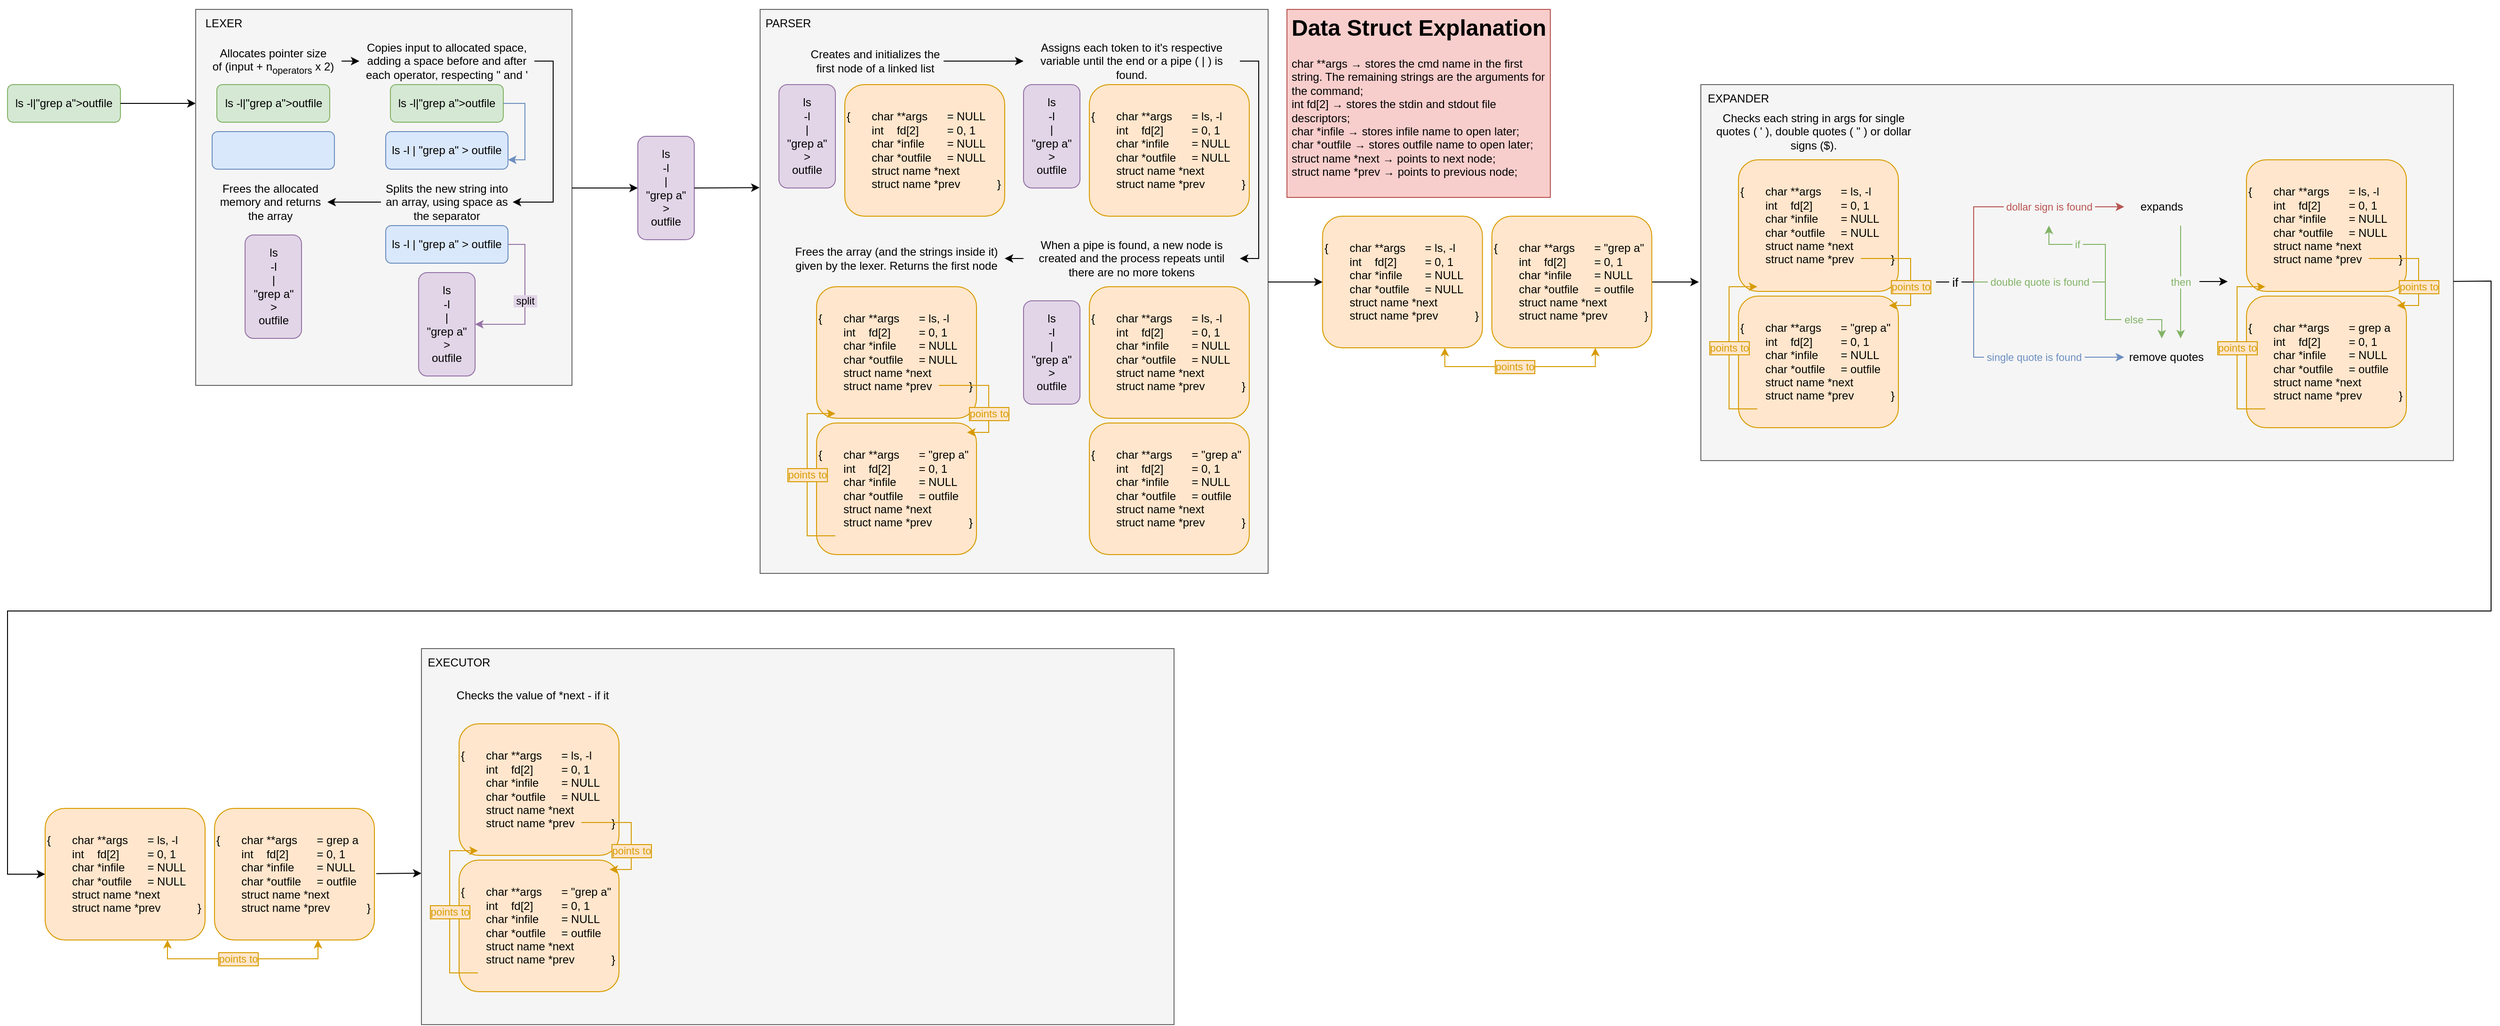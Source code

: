 <mxfile version="23.1.4" type="device">
  <diagram name="Page-1" id="MSwrph2fDFesN9oIkVDd">
    <mxGraphModel dx="2206" dy="1148" grid="1" gridSize="10" guides="1" tooltips="1" connect="1" arrows="1" fold="1" page="1" pageScale="1" pageWidth="1169" pageHeight="827" math="0" shadow="0">
      <root>
        <mxCell id="0" />
        <mxCell id="1" parent="0" />
        <mxCell id="PnxerrXb5VSLIQRsMcsY-1" value="ls -l|&quot;grep a&quot;&amp;gt;outfile" style="rounded=1;whiteSpace=wrap;html=1;fillColor=#d5e8d4;strokeColor=#82b366;" parent="1" vertex="1">
          <mxGeometry x="40" y="120" width="120" height="40" as="geometry" />
        </mxCell>
        <mxCell id="PnxerrXb5VSLIQRsMcsY-3" value="" style="endArrow=classic;html=1;rounded=0;exitX=1;exitY=0.5;exitDx=0;exitDy=0;entryX=0;entryY=0.25;entryDx=0;entryDy=0;" parent="1" source="PnxerrXb5VSLIQRsMcsY-1" target="PnxerrXb5VSLIQRsMcsY-4" edge="1">
          <mxGeometry width="50" height="50" relative="1" as="geometry">
            <mxPoint x="390" y="170" as="sourcePoint" />
            <mxPoint x="240" y="100" as="targetPoint" />
          </mxGeometry>
        </mxCell>
        <mxCell id="PnxerrXb5VSLIQRsMcsY-4" value="" style="rounded=0;whiteSpace=wrap;html=1;fillColor=#f5f5f5;strokeColor=#666666;fontColor=#333333;" parent="1" vertex="1">
          <mxGeometry x="240" y="40" width="400" height="400" as="geometry" />
        </mxCell>
        <mxCell id="PnxerrXb5VSLIQRsMcsY-6" value="&lt;div&gt;&lt;span style=&quot;background-color: initial;&quot;&gt;Allocates pointer size of&amp;nbsp;&lt;/span&gt;&lt;span style=&quot;background-color: initial;&quot;&gt;(input + n&lt;sub&gt;operators&lt;/sub&gt;&amp;nbsp;x 2)&lt;/span&gt;&lt;/div&gt;" style="text;html=1;strokeColor=none;fillColor=none;align=center;verticalAlign=middle;whiteSpace=wrap;rounded=0;" parent="1" vertex="1">
          <mxGeometry x="250" y="80" width="145" height="30" as="geometry" />
        </mxCell>
        <mxCell id="PnxerrXb5VSLIQRsMcsY-7" value="LEXER" style="text;html=1;strokeColor=none;fillColor=none;align=center;verticalAlign=middle;whiteSpace=wrap;rounded=0;" parent="1" vertex="1">
          <mxGeometry x="240" y="40" width="60" height="30" as="geometry" />
        </mxCell>
        <mxCell id="PnxerrXb5VSLIQRsMcsY-8" value="ls -l|&quot;grep a&quot;&amp;gt;outfile" style="rounded=1;whiteSpace=wrap;html=1;fillColor=#d5e8d4;strokeColor=#82b366;" parent="1" vertex="1">
          <mxGeometry x="262.5" y="120" width="120" height="40" as="geometry" />
        </mxCell>
        <mxCell id="PnxerrXb5VSLIQRsMcsY-11" value="" style="rounded=1;whiteSpace=wrap;html=1;fillColor=#dae8fc;strokeColor=#6c8ebf;" parent="1" vertex="1">
          <mxGeometry x="257.5" y="170" width="130" height="40" as="geometry" />
        </mxCell>
        <mxCell id="PnxerrXb5VSLIQRsMcsY-12" value="ls -l | &quot;grep a&quot; &amp;gt; outfile" style="rounded=1;whiteSpace=wrap;html=1;fillColor=#dae8fc;strokeColor=#6c8ebf;" parent="1" vertex="1">
          <mxGeometry x="442" y="170" width="130" height="40" as="geometry" />
        </mxCell>
        <mxCell id="PnxerrXb5VSLIQRsMcsY-14" value="Copies input to allocated space, adding a space before and after each operator, respecting &quot; and &#39;" style="text;html=1;strokeColor=none;fillColor=none;align=center;verticalAlign=middle;whiteSpace=wrap;rounded=0;" parent="1" vertex="1">
          <mxGeometry x="414" y="65" width="186" height="60" as="geometry" />
        </mxCell>
        <mxCell id="PnxerrXb5VSLIQRsMcsY-16" value="ls -l|&quot;grep a&quot;&amp;gt;outfile" style="rounded=1;whiteSpace=wrap;html=1;fillColor=#d5e8d4;strokeColor=#82b366;" parent="1" vertex="1">
          <mxGeometry x="447" y="120" width="120" height="40" as="geometry" />
        </mxCell>
        <mxCell id="PnxerrXb5VSLIQRsMcsY-20" value="" style="endArrow=classic;html=1;rounded=0;exitX=1;exitY=0.5;exitDx=0;exitDy=0;entryX=0;entryY=0.5;entryDx=0;entryDy=0;" parent="1" source="PnxerrXb5VSLIQRsMcsY-6" target="PnxerrXb5VSLIQRsMcsY-14" edge="1">
          <mxGeometry width="50" height="50" relative="1" as="geometry">
            <mxPoint x="390" y="200" as="sourcePoint" />
            <mxPoint x="440" y="150" as="targetPoint" />
          </mxGeometry>
        </mxCell>
        <mxCell id="PnxerrXb5VSLIQRsMcsY-22" value="Splits the new string into an array, using space as the separator" style="text;html=1;strokeColor=none;fillColor=none;align=center;verticalAlign=middle;whiteSpace=wrap;rounded=0;" parent="1" vertex="1">
          <mxGeometry x="437" y="220" width="140" height="50" as="geometry" />
        </mxCell>
        <mxCell id="PnxerrXb5VSLIQRsMcsY-23" value="" style="endArrow=classic;html=1;rounded=0;exitX=1;exitY=0.5;exitDx=0;exitDy=0;entryX=1;entryY=0.5;entryDx=0;entryDy=0;" parent="1" source="PnxerrXb5VSLIQRsMcsY-14" target="PnxerrXb5VSLIQRsMcsY-22" edge="1">
          <mxGeometry width="50" height="50" relative="1" as="geometry">
            <mxPoint x="680" y="150" as="sourcePoint" />
            <mxPoint x="730" y="100" as="targetPoint" />
            <Array as="points">
              <mxPoint x="620" y="95" />
              <mxPoint x="620" y="245" />
            </Array>
          </mxGeometry>
        </mxCell>
        <mxCell id="PnxerrXb5VSLIQRsMcsY-25" value="ls -l | &quot;grep a&quot; &amp;gt; outfile" style="rounded=1;whiteSpace=wrap;html=1;fillColor=#dae8fc;strokeColor=#6c8ebf;" parent="1" vertex="1">
          <mxGeometry x="442" y="270" width="130" height="40" as="geometry" />
        </mxCell>
        <mxCell id="PnxerrXb5VSLIQRsMcsY-26" value="ls&lt;div&gt;-l&lt;/div&gt;&lt;div&gt;|&lt;/div&gt;&lt;div&gt;&quot;grep a&quot;&lt;/div&gt;&lt;div&gt;&amp;gt;&lt;/div&gt;&lt;div&gt;outfile&lt;/div&gt;" style="rounded=1;whiteSpace=wrap;html=1;fillColor=#e1d5e7;strokeColor=#9673a6;" parent="1" vertex="1">
          <mxGeometry x="477" y="320" width="60" height="110" as="geometry" />
        </mxCell>
        <mxCell id="PnxerrXb5VSLIQRsMcsY-27" value="" style="endArrow=classic;html=1;rounded=0;exitX=1;exitY=0.5;exitDx=0;exitDy=0;entryX=1;entryY=0.5;entryDx=0;entryDy=0;fillColor=#e1d5e7;strokeColor=#9673a6;" parent="1" source="PnxerrXb5VSLIQRsMcsY-25" target="PnxerrXb5VSLIQRsMcsY-26" edge="1">
          <mxGeometry relative="1" as="geometry">
            <mxPoint x="360" y="280" as="sourcePoint" />
            <mxPoint x="460" y="280" as="targetPoint" />
            <Array as="points">
              <mxPoint x="590" y="290" />
              <mxPoint x="590" y="375" />
            </Array>
          </mxGeometry>
        </mxCell>
        <mxCell id="PnxerrXb5VSLIQRsMcsY-28" value="&amp;nbsp;split&amp;nbsp;" style="edgeLabel;resizable=0;html=1;align=center;verticalAlign=middle;labelBackgroundColor=#e1d5e7;" parent="PnxerrXb5VSLIQRsMcsY-27" connectable="0" vertex="1">
          <mxGeometry relative="1" as="geometry" />
        </mxCell>
        <mxCell id="PnxerrXb5VSLIQRsMcsY-29" value="Frees the allocated memory and returns the array" style="text;html=1;strokeColor=none;fillColor=none;align=center;verticalAlign=middle;whiteSpace=wrap;rounded=0;" parent="1" vertex="1">
          <mxGeometry x="257.5" y="220" width="122.5" height="50" as="geometry" />
        </mxCell>
        <mxCell id="PnxerrXb5VSLIQRsMcsY-30" value="" style="endArrow=classic;html=1;rounded=0;entryX=1;entryY=0.5;entryDx=0;entryDy=0;exitX=0;exitY=0.5;exitDx=0;exitDy=0;" parent="1" source="PnxerrXb5VSLIQRsMcsY-22" target="PnxerrXb5VSLIQRsMcsY-29" edge="1">
          <mxGeometry width="50" height="50" relative="1" as="geometry">
            <mxPoint x="390" y="300" as="sourcePoint" />
            <mxPoint x="440" y="250" as="targetPoint" />
          </mxGeometry>
        </mxCell>
        <mxCell id="PnxerrXb5VSLIQRsMcsY-31" value="ls&lt;div&gt;-l&lt;/div&gt;&lt;div&gt;|&lt;/div&gt;&lt;div&gt;&quot;grep a&quot;&lt;/div&gt;&lt;div&gt;&amp;gt;&lt;/div&gt;&lt;div&gt;outfile&lt;/div&gt;" style="rounded=1;whiteSpace=wrap;html=1;fillColor=#e1d5e7;strokeColor=#9673a6;" parent="1" vertex="1">
          <mxGeometry x="292.5" y="280" width="60" height="110" as="geometry" />
        </mxCell>
        <mxCell id="PnxerrXb5VSLIQRsMcsY-32" value="" style="endArrow=classic;html=1;rounded=0;exitX=1;exitY=0.25;exitDx=0;exitDy=0;entryX=0;entryY=0.5;entryDx=0;entryDy=0;" parent="1" target="PnxerrXb5VSLIQRsMcsY-33" edge="1">
          <mxGeometry width="50" height="50" relative="1" as="geometry">
            <mxPoint x="640" y="230" as="sourcePoint" />
            <mxPoint x="160" y="450" as="targetPoint" />
          </mxGeometry>
        </mxCell>
        <mxCell id="PnxerrXb5VSLIQRsMcsY-33" value="ls&lt;div&gt;-l&lt;/div&gt;&lt;div&gt;|&lt;/div&gt;&lt;div&gt;&quot;grep a&quot;&lt;/div&gt;&lt;div&gt;&amp;gt;&lt;/div&gt;&lt;div&gt;outfile&lt;/div&gt;" style="rounded=1;whiteSpace=wrap;html=1;fillColor=#e1d5e7;strokeColor=#9673a6;" parent="1" vertex="1">
          <mxGeometry x="710" y="175" width="60" height="110" as="geometry" />
        </mxCell>
        <mxCell id="PnxerrXb5VSLIQRsMcsY-34" value="" style="endArrow=classic;html=1;rounded=0;exitX=1;exitY=0.5;exitDx=0;exitDy=0;entryX=-0.001;entryY=0.166;entryDx=0;entryDy=0;entryPerimeter=0;" parent="1" source="PnxerrXb5VSLIQRsMcsY-33" edge="1">
          <mxGeometry width="50" height="50" relative="1" as="geometry">
            <mxPoint x="860" y="240" as="sourcePoint" />
            <mxPoint x="839.46" y="229.6" as="targetPoint" />
          </mxGeometry>
        </mxCell>
        <mxCell id="PnxerrXb5VSLIQRsMcsY-35" value="" style="rounded=0;whiteSpace=wrap;html=1;fillColor=#f5f5f5;strokeColor=#666666;fontColor=#333333;" parent="1" vertex="1">
          <mxGeometry x="840" y="40" width="540" height="600" as="geometry" />
        </mxCell>
        <mxCell id="PnxerrXb5VSLIQRsMcsY-36" value="PARSER" style="text;html=1;strokeColor=none;fillColor=none;align=center;verticalAlign=middle;whiteSpace=wrap;rounded=0;" parent="1" vertex="1">
          <mxGeometry x="840" y="40" width="60" height="30" as="geometry" />
        </mxCell>
        <mxCell id="PnxerrXb5VSLIQRsMcsY-37" value="&lt;div&gt;Creates and initializes the first node of a linked list&lt;/div&gt;" style="text;html=1;strokeColor=none;fillColor=none;align=center;verticalAlign=middle;whiteSpace=wrap;rounded=0;" parent="1" vertex="1">
          <mxGeometry x="890" y="80" width="145" height="30" as="geometry" />
        </mxCell>
        <mxCell id="PnxerrXb5VSLIQRsMcsY-38" value="{&lt;span style=&quot;background-color: initial; white-space: pre;&quot;&gt;&#x9;&lt;/span&gt;&lt;span style=&quot;background-color: initial;&quot;&gt;char&lt;/span&gt;&lt;span style=&quot;background-color: initial; white-space: pre;&quot;&gt;&#x9;&lt;/span&gt;&lt;span style=&quot;background-color: initial;&quot;&gt;**args &lt;/span&gt;&lt;span style=&quot;background-color: initial; white-space: pre;&quot;&gt;&#x9;&lt;/span&gt;&lt;span style=&quot;background-color: initial;&quot;&gt;= NULL&lt;/span&gt;&lt;br&gt;&lt;div style=&quot;&quot;&gt;&lt;span style=&quot;white-space: pre;&quot;&gt;&#x9;&lt;/span&gt;int&lt;span style=&quot;white-space: pre;&quot;&gt;&#x9;&lt;/span&gt;fd[2] &lt;span style=&quot;white-space: pre;&quot;&gt;&#x9;&lt;/span&gt;= 0, 1&lt;/div&gt;&lt;div style=&quot;&quot;&gt;&lt;span style=&quot;white-space: pre;&quot;&gt;&#x9;&lt;/span&gt;char&lt;span style=&quot;white-space: pre;&quot;&gt;&#x9;&lt;/span&gt;*infile &lt;span style=&quot;white-space: pre;&quot;&gt;&#x9;&lt;/span&gt;= NULL&lt;/div&gt;&lt;div style=&quot;&quot;&gt;&lt;span style=&quot;white-space: pre;&quot;&gt;&#x9;&lt;/span&gt;char&lt;span style=&quot;white-space: pre;&quot;&gt;&#x9;&lt;/span&gt;*outfile &lt;span style=&quot;white-space: pre;&quot;&gt;&#x9;&lt;/span&gt;= NULL&amp;nbsp;&lt;/div&gt;&lt;div style=&quot;&quot;&gt;&lt;span style=&quot;background-color: initial;&quot;&gt;&lt;span style=&quot;white-space: pre;&quot;&gt;&#x9;&lt;/span&gt;struct name *next&lt;/span&gt;&lt;/div&gt;&lt;div style=&quot;&quot;&gt;&lt;span style=&quot;background-color: initial;&quot;&gt;&lt;span style=&quot;white-space: pre;&quot;&gt;&#x9;&lt;/span&gt;struct name *prev&lt;span style=&quot;white-space: pre;&quot;&gt;&#x9;&lt;span style=&quot;white-space: pre;&quot;&gt;&#x9;&lt;/span&gt;&lt;/span&gt;}&lt;/span&gt;&lt;/div&gt;" style="rounded=1;whiteSpace=wrap;html=1;align=left;fillColor=#ffe6cc;strokeColor=#d79b00;" parent="1" vertex="1">
          <mxGeometry x="930" y="120" width="170" height="140" as="geometry" />
        </mxCell>
        <mxCell id="PnxerrXb5VSLIQRsMcsY-39" value="ls&lt;div&gt;-l&lt;/div&gt;&lt;div&gt;|&lt;/div&gt;&lt;div&gt;&quot;grep a&quot;&lt;/div&gt;&lt;div&gt;&amp;gt;&lt;/div&gt;&lt;div&gt;outfile&lt;/div&gt;" style="rounded=1;whiteSpace=wrap;html=1;fillColor=#e1d5e7;strokeColor=#9673a6;" parent="1" vertex="1">
          <mxGeometry x="1120" y="120" width="60" height="110" as="geometry" />
        </mxCell>
        <mxCell id="PnxerrXb5VSLIQRsMcsY-40" value="Assigns each token to it&#39;s respective variable until the end or a pipe ( | ) is found." style="text;html=1;strokeColor=none;fillColor=none;align=center;verticalAlign=middle;whiteSpace=wrap;rounded=0;" parent="1" vertex="1">
          <mxGeometry x="1120" y="80" width="230" height="30" as="geometry" />
        </mxCell>
        <mxCell id="PnxerrXb5VSLIQRsMcsY-42" value="ls&lt;div&gt;-l&lt;/div&gt;&lt;div&gt;|&lt;/div&gt;&lt;div&gt;&quot;grep a&quot;&lt;/div&gt;&lt;div&gt;&amp;gt;&lt;/div&gt;&lt;div&gt;outfile&lt;/div&gt;" style="rounded=1;whiteSpace=wrap;html=1;fillColor=#e1d5e7;strokeColor=#9673a6;" parent="1" vertex="1">
          <mxGeometry x="860" y="120" width="60" height="110" as="geometry" />
        </mxCell>
        <mxCell id="PnxerrXb5VSLIQRsMcsY-43" value="" style="endArrow=classic;html=1;rounded=0;exitX=1;exitY=0.5;exitDx=0;exitDy=0;entryX=0;entryY=0.5;entryDx=0;entryDy=0;" parent="1" source="PnxerrXb5VSLIQRsMcsY-37" target="PnxerrXb5VSLIQRsMcsY-40" edge="1">
          <mxGeometry width="50" height="50" relative="1" as="geometry">
            <mxPoint x="930" y="250" as="sourcePoint" />
            <mxPoint x="980" y="200" as="targetPoint" />
          </mxGeometry>
        </mxCell>
        <mxCell id="PnxerrXb5VSLIQRsMcsY-47" value="&lt;span style=&quot;background-color: initial;&quot;&gt;{&lt;/span&gt;&lt;span style=&quot;background-color: initial; white-space: pre;&quot;&gt;&#x9;&lt;/span&gt;&lt;span style=&quot;background-color: initial;&quot;&gt;char&lt;/span&gt;&lt;span style=&quot;background-color: initial; white-space: pre;&quot;&gt;&#x9;&lt;/span&gt;&lt;span style=&quot;background-color: initial;&quot;&gt;**args &lt;/span&gt;&lt;span style=&quot;background-color: initial; white-space: pre;&quot;&gt;&#x9;&lt;/span&gt;&lt;span style=&quot;background-color: initial;&quot;&gt;= ls, -l&lt;/span&gt;&lt;span style=&quot;background-color: initial; white-space: pre;&quot;&gt;&lt;br&gt;&lt;/span&gt;&lt;div style=&quot;&quot;&gt;&lt;span style=&quot;white-space: pre;&quot;&gt;&#x9;&lt;/span&gt;int&lt;span style=&quot;white-space: pre;&quot;&gt;&#x9;&lt;/span&gt;fd[2] &lt;span style=&quot;white-space: pre;&quot;&gt;&#x9;&lt;/span&gt;= 0, 1&lt;/div&gt;&lt;div style=&quot;&quot;&gt;&lt;span style=&quot;white-space: pre;&quot;&gt;&#x9;&lt;/span&gt;char&lt;span style=&quot;white-space: pre;&quot;&gt;&#x9;&lt;/span&gt;*infile &lt;span style=&quot;white-space: pre;&quot;&gt;&#x9;&lt;/span&gt;= NULL&lt;/div&gt;&lt;div style=&quot;&quot;&gt;&lt;span style=&quot;white-space: pre;&quot;&gt;&#x9;&lt;/span&gt;char&lt;span style=&quot;white-space: pre;&quot;&gt;&#x9;&lt;/span&gt;*outfile &lt;span style=&quot;white-space: pre;&quot;&gt;&#x9;&lt;/span&gt;= NULL&amp;nbsp;&lt;/div&gt;&lt;div style=&quot;&quot;&gt;&lt;span style=&quot;background-color: initial;&quot;&gt;&lt;span style=&quot;white-space: pre;&quot;&gt;&#x9;&lt;/span&gt;struct name *next&lt;/span&gt;&lt;/div&gt;&lt;div style=&quot;&quot;&gt;&lt;span style=&quot;background-color: initial;&quot;&gt;&lt;span style=&quot;white-space: pre;&quot;&gt;&#x9;&lt;/span&gt;struct name *prev&lt;span style=&quot;white-space: pre;&quot;&gt;&#x9;&lt;span style=&quot;white-space: pre;&quot;&gt;&#x9;&lt;/span&gt;&lt;/span&gt;}&lt;/span&gt;&lt;/div&gt;" style="rounded=1;whiteSpace=wrap;html=1;align=left;fillColor=#ffe6cc;strokeColor=#d79b00;" parent="1" vertex="1">
          <mxGeometry x="1190" y="120" width="170" height="140" as="geometry" />
        </mxCell>
        <mxCell id="PnxerrXb5VSLIQRsMcsY-48" value="" style="endArrow=classic;html=1;rounded=0;exitX=1;exitY=0.5;exitDx=0;exitDy=0;entryX=1;entryY=0.5;entryDx=0;entryDy=0;" parent="1" source="PnxerrXb5VSLIQRsMcsY-40" target="PnxerrXb5VSLIQRsMcsY-49" edge="1">
          <mxGeometry width="50" height="50" relative="1" as="geometry">
            <mxPoint x="930" y="230" as="sourcePoint" />
            <mxPoint x="1400" y="290" as="targetPoint" />
            <Array as="points">
              <mxPoint x="1370" y="95" />
              <mxPoint x="1370" y="305" />
            </Array>
          </mxGeometry>
        </mxCell>
        <mxCell id="PnxerrXb5VSLIQRsMcsY-49" value="When a pipe is found, a new node is created and the process repeats until there are no more tokens" style="text;html=1;strokeColor=none;fillColor=none;align=center;verticalAlign=middle;whiteSpace=wrap;rounded=0;" parent="1" vertex="1">
          <mxGeometry x="1120" y="270" width="230" height="70" as="geometry" />
        </mxCell>
        <mxCell id="PnxerrXb5VSLIQRsMcsY-50" value="ls&lt;div&gt;-l&lt;/div&gt;&lt;div&gt;|&lt;/div&gt;&lt;div&gt;&quot;grep a&quot;&lt;/div&gt;&lt;div&gt;&amp;gt;&lt;/div&gt;&lt;div&gt;outfile&lt;/div&gt;" style="rounded=1;whiteSpace=wrap;html=1;fillColor=#e1d5e7;strokeColor=#9673a6;" parent="1" vertex="1">
          <mxGeometry x="1120" y="350" width="60" height="110" as="geometry" />
        </mxCell>
        <mxCell id="PnxerrXb5VSLIQRsMcsY-51" value="&lt;span style=&quot;background-color: initial;&quot;&gt;{&lt;/span&gt;&lt;span style=&quot;background-color: initial; white-space: pre;&quot;&gt;&#x9;&lt;/span&gt;&lt;span style=&quot;background-color: initial;&quot;&gt;char&lt;/span&gt;&lt;span style=&quot;background-color: initial; white-space: pre;&quot;&gt;&#x9;&lt;/span&gt;&lt;span style=&quot;background-color: initial;&quot;&gt;**args &lt;/span&gt;&lt;span style=&quot;background-color: initial; white-space: pre;&quot;&gt;&#x9;&lt;/span&gt;&lt;span style=&quot;background-color: initial;&quot;&gt;= ls, -l&lt;/span&gt;&lt;span style=&quot;background-color: initial; white-space: pre;&quot;&gt;&lt;br&gt;&lt;/span&gt;&lt;div style=&quot;&quot;&gt;&lt;span style=&quot;white-space: pre;&quot;&gt;&#x9;&lt;/span&gt;int&lt;span style=&quot;white-space: pre;&quot;&gt;&#x9;&lt;/span&gt;fd[2] &lt;span style=&quot;white-space: pre;&quot;&gt;&#x9;&lt;/span&gt;= 0, 1&lt;/div&gt;&lt;div style=&quot;&quot;&gt;&lt;span style=&quot;white-space: pre;&quot;&gt;&#x9;&lt;/span&gt;char&lt;span style=&quot;white-space: pre;&quot;&gt;&#x9;&lt;/span&gt;*infile &lt;span style=&quot;white-space: pre;&quot;&gt;&#x9;&lt;/span&gt;= NULL&lt;/div&gt;&lt;div style=&quot;&quot;&gt;&lt;span style=&quot;white-space: pre;&quot;&gt;&#x9;&lt;/span&gt;char&lt;span style=&quot;white-space: pre;&quot;&gt;&#x9;&lt;/span&gt;*outfile &lt;span style=&quot;white-space: pre;&quot;&gt;&#x9;&lt;/span&gt;= NULL&amp;nbsp;&lt;/div&gt;&lt;div style=&quot;&quot;&gt;&lt;span style=&quot;background-color: initial;&quot;&gt;&lt;span style=&quot;white-space: pre;&quot;&gt;&#x9;&lt;/span&gt;struct name *next&lt;/span&gt;&lt;/div&gt;&lt;div style=&quot;&quot;&gt;&lt;span style=&quot;background-color: initial;&quot;&gt;&lt;span style=&quot;white-space: pre;&quot;&gt;&#x9;&lt;/span&gt;struct name *prev&lt;span style=&quot;white-space: pre;&quot;&gt;&#x9;&lt;span style=&quot;white-space: pre;&quot;&gt;&#x9;&lt;/span&gt;&lt;/span&gt;}&lt;/span&gt;&lt;/div&gt;" style="rounded=1;whiteSpace=wrap;html=1;align=left;fillColor=#ffe6cc;strokeColor=#d79b00;" parent="1" vertex="1">
          <mxGeometry x="1190" y="335" width="170" height="140" as="geometry" />
        </mxCell>
        <mxCell id="PnxerrXb5VSLIQRsMcsY-52" value="&lt;span style=&quot;background-color: initial;&quot;&gt;{&lt;/span&gt;&lt;span style=&quot;background-color: initial; white-space: pre;&quot;&gt;&#x9;&lt;/span&gt;&lt;span style=&quot;background-color: initial;&quot;&gt;char&lt;/span&gt;&lt;span style=&quot;background-color: initial; white-space: pre;&quot;&gt;&#x9;&lt;/span&gt;&lt;span style=&quot;background-color: initial;&quot;&gt;**args &lt;/span&gt;&lt;span style=&quot;background-color: initial; white-space: pre;&quot;&gt;&#x9;&lt;/span&gt;&lt;span style=&quot;background-color: initial;&quot;&gt;= &quot;grep a&quot;&lt;/span&gt;&lt;span style=&quot;background-color: initial; white-space: pre;&quot;&gt;&lt;br&gt;&lt;/span&gt;&lt;div style=&quot;&quot;&gt;&lt;span style=&quot;white-space: pre;&quot;&gt;&#x9;&lt;/span&gt;int&lt;span style=&quot;white-space: pre;&quot;&gt;&#x9;&lt;/span&gt;fd[2] &lt;span style=&quot;white-space: pre;&quot;&gt;&#x9;&lt;/span&gt;= 0, 1&lt;/div&gt;&lt;div style=&quot;&quot;&gt;&lt;span style=&quot;white-space: pre;&quot;&gt;&#x9;&lt;/span&gt;char&lt;span style=&quot;white-space: pre;&quot;&gt;&#x9;&lt;/span&gt;*infile &lt;span style=&quot;white-space: pre;&quot;&gt;&#x9;&lt;/span&gt;= NULL&lt;/div&gt;&lt;div style=&quot;&quot;&gt;&lt;span style=&quot;white-space: pre;&quot;&gt;&#x9;&lt;/span&gt;char&lt;span style=&quot;white-space: pre;&quot;&gt;&#x9;&lt;/span&gt;*outfile &lt;span style=&quot;white-space: pre;&quot;&gt;&#x9;&lt;/span&gt;= outfile&lt;/div&gt;&lt;div style=&quot;&quot;&gt;&lt;span style=&quot;background-color: initial;&quot;&gt;&lt;span style=&quot;white-space: pre;&quot;&gt;&#x9;&lt;/span&gt;struct name *next&lt;/span&gt;&lt;/div&gt;&lt;div style=&quot;&quot;&gt;&lt;span style=&quot;background-color: initial;&quot;&gt;&lt;span style=&quot;white-space: pre;&quot;&gt;&#x9;&lt;/span&gt;struct name *prev&lt;span style=&quot;white-space: pre;&quot;&gt;&#x9;&lt;span style=&quot;white-space: pre;&quot;&gt;&#x9;&lt;/span&gt;&lt;/span&gt;}&lt;/span&gt;&lt;/div&gt;" style="rounded=1;whiteSpace=wrap;html=1;align=left;fillColor=#ffe6cc;strokeColor=#d79b00;" parent="1" vertex="1">
          <mxGeometry x="1190" y="480" width="170" height="140" as="geometry" />
        </mxCell>
        <mxCell id="PnxerrXb5VSLIQRsMcsY-53" value="Frees the array (and the strings inside it) given by the lexer. Returns the first node" style="text;html=1;strokeColor=none;fillColor=none;align=center;verticalAlign=middle;whiteSpace=wrap;rounded=0;" parent="1" vertex="1">
          <mxGeometry x="870" y="285" width="230" height="40" as="geometry" />
        </mxCell>
        <mxCell id="PnxerrXb5VSLIQRsMcsY-54" value="&lt;span style=&quot;background-color: initial;&quot;&gt;{&lt;/span&gt;&lt;span style=&quot;background-color: initial; white-space: pre;&quot;&gt;&#x9;&lt;/span&gt;&lt;span style=&quot;background-color: initial;&quot;&gt;char&lt;/span&gt;&lt;span style=&quot;background-color: initial; white-space: pre;&quot;&gt;&#x9;&lt;/span&gt;&lt;span style=&quot;background-color: initial;&quot;&gt;**args &lt;/span&gt;&lt;span style=&quot;background-color: initial; white-space: pre;&quot;&gt;&#x9;&lt;/span&gt;&lt;span style=&quot;background-color: initial;&quot;&gt;= ls, -l&lt;/span&gt;&lt;span style=&quot;background-color: initial; white-space: pre;&quot;&gt;&lt;br&gt;&lt;/span&gt;&lt;div style=&quot;&quot;&gt;&lt;span style=&quot;white-space: pre;&quot;&gt;&#x9;&lt;/span&gt;int&lt;span style=&quot;white-space: pre;&quot;&gt;&#x9;&lt;/span&gt;fd[2] &lt;span style=&quot;white-space: pre;&quot;&gt;&#x9;&lt;/span&gt;= 0, 1&lt;/div&gt;&lt;div style=&quot;&quot;&gt;&lt;span style=&quot;white-space: pre;&quot;&gt;&#x9;&lt;/span&gt;char&lt;span style=&quot;white-space: pre;&quot;&gt;&#x9;&lt;/span&gt;*infile &lt;span style=&quot;white-space: pre;&quot;&gt;&#x9;&lt;/span&gt;= NULL&lt;/div&gt;&lt;div style=&quot;&quot;&gt;&lt;span style=&quot;white-space: pre;&quot;&gt;&#x9;&lt;/span&gt;char&lt;span style=&quot;white-space: pre;&quot;&gt;&#x9;&lt;/span&gt;*outfile &lt;span style=&quot;white-space: pre;&quot;&gt;&#x9;&lt;/span&gt;= NULL&amp;nbsp;&lt;/div&gt;&lt;div style=&quot;&quot;&gt;&lt;span style=&quot;background-color: initial;&quot;&gt;&lt;span style=&quot;white-space: pre;&quot;&gt;&#x9;&lt;/span&gt;struct name *next&lt;/span&gt;&lt;/div&gt;&lt;div style=&quot;&quot;&gt;&lt;span style=&quot;background-color: initial;&quot;&gt;&lt;span style=&quot;white-space: pre;&quot;&gt;&#x9;&lt;/span&gt;struct name *prev&lt;span style=&quot;white-space: pre;&quot;&gt;&#x9;&lt;span style=&quot;white-space: pre;&quot;&gt;&#x9;&lt;/span&gt;&lt;/span&gt;}&lt;/span&gt;&lt;/div&gt;" style="rounded=1;whiteSpace=wrap;html=1;align=left;fillColor=#ffe6cc;strokeColor=#d79b00;" parent="1" vertex="1">
          <mxGeometry x="900" y="335" width="170" height="140" as="geometry" />
        </mxCell>
        <mxCell id="PnxerrXb5VSLIQRsMcsY-55" value="&lt;span style=&quot;background-color: initial;&quot;&gt;{&lt;/span&gt;&lt;span style=&quot;background-color: initial; white-space: pre;&quot;&gt;&#x9;&lt;/span&gt;&lt;span style=&quot;background-color: initial;&quot;&gt;char&lt;/span&gt;&lt;span style=&quot;background-color: initial; white-space: pre;&quot;&gt;&#x9;&lt;/span&gt;&lt;span style=&quot;background-color: initial;&quot;&gt;**args &lt;/span&gt;&lt;span style=&quot;background-color: initial; white-space: pre;&quot;&gt;&#x9;&lt;/span&gt;&lt;span style=&quot;background-color: initial;&quot;&gt;= &quot;grep a&quot;&lt;/span&gt;&lt;span style=&quot;background-color: initial;&quot;&gt;&lt;br&gt;&lt;/span&gt;&lt;div style=&quot;&quot;&gt;&lt;span style=&quot;white-space: pre;&quot;&gt;&#x9;&lt;/span&gt;int&lt;span style=&quot;white-space: pre;&quot;&gt;&#x9;&lt;/span&gt;fd[2] &lt;span style=&quot;white-space: pre;&quot;&gt;&#x9;&lt;/span&gt;= 0, 1&lt;/div&gt;&lt;div style=&quot;&quot;&gt;&lt;span style=&quot;background-color: initial; white-space: pre;&quot;&gt;&#x9;&lt;/span&gt;&lt;span style=&quot;background-color: initial;&quot;&gt;char&lt;/span&gt;&lt;span style=&quot;background-color: initial; white-space: pre;&quot;&gt;&#x9;&lt;/span&gt;&lt;span style=&quot;background-color: initial;&quot;&gt;*infile &lt;/span&gt;&lt;span style=&quot;background-color: initial; white-space: pre;&quot;&gt;&#x9;&lt;/span&gt;&lt;span style=&quot;background-color: initial;&quot;&gt;= NULL&lt;/span&gt;&lt;br&gt;&lt;/div&gt;&lt;div style=&quot;&quot;&gt;&lt;span style=&quot;white-space: pre;&quot;&gt;&#x9;&lt;/span&gt;char&lt;span style=&quot;white-space: pre;&quot;&gt;&#x9;&lt;/span&gt;*outfile &lt;span style=&quot;white-space: pre;&quot;&gt;&#x9;&lt;/span&gt;= outfile&lt;/div&gt;&lt;div style=&quot;&quot;&gt;&lt;span style=&quot;background-color: initial;&quot;&gt;&lt;span style=&quot;white-space: pre;&quot;&gt;&#x9;&lt;/span&gt;struct name *next&lt;/span&gt;&lt;/div&gt;&lt;div style=&quot;&quot;&gt;&lt;span style=&quot;background-color: initial;&quot;&gt;&lt;span style=&quot;white-space: pre;&quot;&gt;&#x9;&lt;/span&gt;struct name *prev&lt;span style=&quot;white-space: pre;&quot;&gt;&#x9;&lt;span style=&quot;white-space: pre;&quot;&gt;&#x9;&lt;/span&gt;&lt;/span&gt;}&lt;/span&gt;&lt;/div&gt;" style="rounded=1;whiteSpace=wrap;html=1;align=left;fillColor=#ffe6cc;strokeColor=#d79b00;" parent="1" vertex="1">
          <mxGeometry x="900" y="480" width="170" height="140" as="geometry" />
        </mxCell>
        <mxCell id="PnxerrXb5VSLIQRsMcsY-57" value="" style="endArrow=classic;html=1;rounded=0;entryX=1;entryY=0.5;entryDx=0;entryDy=0;exitX=0;exitY=0.5;exitDx=0;exitDy=0;" parent="1" source="PnxerrXb5VSLIQRsMcsY-49" target="PnxerrXb5VSLIQRsMcsY-53" edge="1">
          <mxGeometry width="50" height="50" relative="1" as="geometry">
            <mxPoint x="1030" y="430" as="sourcePoint" />
            <mxPoint x="1080" y="380" as="targetPoint" />
          </mxGeometry>
        </mxCell>
        <mxCell id="PnxerrXb5VSLIQRsMcsY-58" value="" style="endArrow=classic;html=1;rounded=0;exitX=1;exitY=0.5;exitDx=0;exitDy=0;entryX=1;entryY=0.75;entryDx=0;entryDy=0;fillColor=#dae8fc;strokeColor=#6c8ebf;" parent="1" source="PnxerrXb5VSLIQRsMcsY-16" target="PnxerrXb5VSLIQRsMcsY-12" edge="1">
          <mxGeometry width="50" height="50" relative="1" as="geometry">
            <mxPoint x="690" y="230" as="sourcePoint" />
            <mxPoint x="740" y="180" as="targetPoint" />
            <Array as="points">
              <mxPoint x="590" y="140" />
              <mxPoint x="590" y="200" />
            </Array>
          </mxGeometry>
        </mxCell>
        <mxCell id="PnxerrXb5VSLIQRsMcsY-59" value="points to" style="endArrow=classic;html=1;rounded=0;fillColor=#ffe6cc;strokeColor=#d79b00;labelBackgroundColor=#ffe6cc;fontColor=#d79b00;labelBorderColor=#d79b00;" parent="1" edge="1">
          <mxGeometry x="0.318" width="50" height="50" relative="1" as="geometry">
            <mxPoint x="1030" y="440" as="sourcePoint" />
            <mxPoint x="1060" y="490" as="targetPoint" />
            <Array as="points">
              <mxPoint x="1083" y="440" />
              <mxPoint x="1083" y="490" />
            </Array>
            <mxPoint as="offset" />
          </mxGeometry>
        </mxCell>
        <mxCell id="PnxerrXb5VSLIQRsMcsY-60" value="points to" style="endArrow=classic;html=1;rounded=0;fillColor=#ffe6cc;strokeColor=#d79b00;fontColor=#d79b00;labelBackgroundColor=#ffe6cc;labelBorderColor=#d79b00;" parent="1" edge="1">
          <mxGeometry width="50" height="50" relative="1" as="geometry">
            <mxPoint x="920" y="600" as="sourcePoint" />
            <mxPoint x="920" y="470" as="targetPoint" />
            <Array as="points">
              <mxPoint x="890" y="600" />
              <mxPoint x="890" y="470" />
            </Array>
          </mxGeometry>
        </mxCell>
        <mxCell id="NkX7nCaBHHFJlHcYDfu2-1" value="" style="endArrow=classic;html=1;rounded=0;exitX=0.005;exitY=0.842;exitDx=0;exitDy=0;exitPerimeter=0;" parent="1" edge="1">
          <mxGeometry width="50" height="50" relative="1" as="geometry">
            <mxPoint x="1787.84" y="329.99" as="sourcePoint" />
            <mxPoint x="1837.84" y="330" as="targetPoint" />
          </mxGeometry>
        </mxCell>
        <mxCell id="NkX7nCaBHHFJlHcYDfu2-2" value="&lt;span style=&quot;background-color: initial;&quot;&gt;{&lt;/span&gt;&lt;span style=&quot;background-color: initial; white-space: pre;&quot;&gt;&#x9;&lt;/span&gt;&lt;span style=&quot;background-color: initial;&quot;&gt;char&lt;/span&gt;&lt;span style=&quot;background-color: initial; white-space: pre;&quot;&gt;&#x9;&lt;/span&gt;&lt;span style=&quot;background-color: initial;&quot;&gt;**args &lt;/span&gt;&lt;span style=&quot;background-color: initial; white-space: pre;&quot;&gt;&#x9;&lt;/span&gt;&lt;span style=&quot;background-color: initial;&quot;&gt;= ls, -l&lt;/span&gt;&lt;span style=&quot;background-color: initial; white-space: pre;&quot;&gt;&lt;br&gt;&lt;/span&gt;&lt;div style=&quot;&quot;&gt;&lt;span style=&quot;white-space: pre;&quot;&gt;&#x9;&lt;/span&gt;int&lt;span style=&quot;white-space: pre;&quot;&gt;&#x9;&lt;/span&gt;fd[2] &lt;span style=&quot;white-space: pre;&quot;&gt;&#x9;&lt;/span&gt;= 0, 1&lt;/div&gt;&lt;div style=&quot;&quot;&gt;&lt;span style=&quot;white-space: pre;&quot;&gt;&#x9;&lt;/span&gt;char&lt;span style=&quot;white-space: pre;&quot;&gt;&#x9;&lt;/span&gt;*infile &lt;span style=&quot;white-space: pre;&quot;&gt;&#x9;&lt;/span&gt;= NULL&lt;/div&gt;&lt;div style=&quot;&quot;&gt;&lt;span style=&quot;white-space: pre;&quot;&gt;&#x9;&lt;/span&gt;char&lt;span style=&quot;white-space: pre;&quot;&gt;&#x9;&lt;/span&gt;*outfile &lt;span style=&quot;white-space: pre;&quot;&gt;&#x9;&lt;/span&gt;= NULL&amp;nbsp;&lt;/div&gt;&lt;div style=&quot;&quot;&gt;&lt;span style=&quot;background-color: initial;&quot;&gt;&lt;span style=&quot;white-space: pre;&quot;&gt;&#x9;&lt;/span&gt;struct name *next&lt;/span&gt;&lt;/div&gt;&lt;div style=&quot;&quot;&gt;&lt;span style=&quot;background-color: initial;&quot;&gt;&lt;span style=&quot;white-space: pre;&quot;&gt;&#x9;&lt;/span&gt;struct name *prev&lt;span style=&quot;white-space: pre;&quot;&gt;&#x9;&lt;span style=&quot;white-space: pre;&quot;&gt;&#x9;&lt;/span&gt;&lt;/span&gt;}&lt;/span&gt;&lt;/div&gt;" style="rounded=1;whiteSpace=wrap;html=1;align=left;fillColor=#ffe6cc;strokeColor=#d79b00;" parent="1" vertex="1">
          <mxGeometry x="1437.84" y="260" width="170" height="140" as="geometry" />
        </mxCell>
        <mxCell id="NkX7nCaBHHFJlHcYDfu2-3" value="&lt;span style=&quot;background-color: initial;&quot;&gt;{&lt;/span&gt;&lt;span style=&quot;background-color: initial; white-space: pre;&quot;&gt;&#x9;&lt;/span&gt;&lt;span style=&quot;background-color: initial;&quot;&gt;char&lt;/span&gt;&lt;span style=&quot;background-color: initial; white-space: pre;&quot;&gt;&#x9;&lt;/span&gt;&lt;span style=&quot;background-color: initial;&quot;&gt;**args &lt;/span&gt;&lt;span style=&quot;background-color: initial; white-space: pre;&quot;&gt;&#x9;&lt;/span&gt;&lt;span style=&quot;background-color: initial;&quot;&gt;= &quot;grep a&quot;&lt;/span&gt;&lt;span style=&quot;background-color: initial; white-space: pre;&quot;&gt;&lt;br&gt;&lt;/span&gt;&lt;div style=&quot;&quot;&gt;&lt;span style=&quot;white-space: pre;&quot;&gt;&#x9;&lt;/span&gt;int&lt;span style=&quot;white-space: pre;&quot;&gt;&#x9;&lt;/span&gt;fd[2] &lt;span style=&quot;white-space: pre;&quot;&gt;&#x9;&lt;/span&gt;= 0, 1&lt;/div&gt;&lt;div style=&quot;&quot;&gt;&lt;span style=&quot;white-space: pre;&quot;&gt;&#x9;&lt;/span&gt;char&lt;span style=&quot;white-space: pre;&quot;&gt;&#x9;&lt;/span&gt;*infile &lt;span style=&quot;white-space: pre;&quot;&gt;&#x9;&lt;/span&gt;= NULL&lt;/div&gt;&lt;div style=&quot;&quot;&gt;&lt;span style=&quot;white-space: pre;&quot;&gt;&#x9;&lt;/span&gt;char&lt;span style=&quot;white-space: pre;&quot;&gt;&#x9;&lt;/span&gt;*outfile &lt;span style=&quot;white-space: pre;&quot;&gt;&#x9;&lt;/span&gt;= outfile&lt;/div&gt;&lt;div style=&quot;&quot;&gt;&lt;span style=&quot;background-color: initial;&quot;&gt;&lt;span style=&quot;white-space: pre;&quot;&gt;&#x9;&lt;/span&gt;struct name *next&lt;/span&gt;&lt;/div&gt;&lt;div style=&quot;&quot;&gt;&lt;span style=&quot;background-color: initial;&quot;&gt;&lt;span style=&quot;white-space: pre;&quot;&gt;&#x9;&lt;/span&gt;struct name *prev&lt;span style=&quot;white-space: pre;&quot;&gt;&#x9;&lt;span style=&quot;white-space: pre;&quot;&gt;&#x9;&lt;/span&gt;&lt;/span&gt;}&lt;/span&gt;&lt;/div&gt;" style="rounded=1;whiteSpace=wrap;html=1;align=left;fillColor=#ffe6cc;strokeColor=#d79b00;" parent="1" vertex="1">
          <mxGeometry x="1617.84" y="260" width="170" height="140" as="geometry" />
        </mxCell>
        <mxCell id="NkX7nCaBHHFJlHcYDfu2-4" value="points to" style="endArrow=classic;html=1;rounded=0;fillColor=#ffe6cc;strokeColor=#d79b00;labelBackgroundColor=#ffe6cc;fontColor=#d79b00;labelBorderColor=#d79b00;startArrow=classic;startFill=1;" parent="1" edge="1">
          <mxGeometry x="0.053" width="50" height="50" relative="1" as="geometry">
            <mxPoint x="1727.84" y="400" as="sourcePoint" />
            <mxPoint x="1567.84" y="400" as="targetPoint" />
            <Array as="points">
              <mxPoint x="1727.84" y="420" />
              <mxPoint x="1567.84" y="420" />
            </Array>
            <mxPoint as="offset" />
          </mxGeometry>
        </mxCell>
        <mxCell id="LrFDLf4efG3-qtHMbSmY-9" value="&lt;h1&gt;&lt;span style=&quot;background-color: initial;&quot;&gt;Data Struct Explanation&lt;/span&gt;&lt;/h1&gt;char **args → stores the cmd name in the first string. The remaining strings are the arguments for the command;&lt;br&gt;int fd[2] → stores the stdin and stdout file descriptors;&lt;br&gt;char *infile → stores infile name to open later;&lt;br&gt;char *outfile → stores outfile name to open later;&lt;br&gt;struct name *next → points to next node;&lt;br&gt;struct name *prev → points to previous node;&lt;br&gt;&lt;div&gt;&amp;nbsp;&lt;/div&gt;" style="text;html=1;strokeColor=#b85450;fillColor=#f8cecc;spacing=5;spacingTop=-20;whiteSpace=wrap;overflow=hidden;rounded=0;" parent="1" vertex="1">
          <mxGeometry x="1400" y="40" width="280" height="200" as="geometry" />
        </mxCell>
        <mxCell id="sOmUfPiC_EXfUELW3pAq-1" value="" style="endArrow=classic;html=1;rounded=0;exitX=1.004;exitY=0.878;exitDx=0;exitDy=0;exitPerimeter=0;" edge="1" parent="1">
          <mxGeometry width="50" height="50" relative="1" as="geometry">
            <mxPoint x="1380.0" y="330.0" as="sourcePoint" />
            <mxPoint x="1437.84" y="330" as="targetPoint" />
          </mxGeometry>
        </mxCell>
        <mxCell id="sOmUfPiC_EXfUELW3pAq-2" value="" style="rounded=0;whiteSpace=wrap;html=1;fillColor=#f5f5f5;strokeColor=#666666;fontColor=#333333;" vertex="1" parent="1">
          <mxGeometry x="1840" y="120" width="800" height="400" as="geometry" />
        </mxCell>
        <mxCell id="sOmUfPiC_EXfUELW3pAq-3" value="EXPANDER" style="text;html=1;strokeColor=none;fillColor=none;align=center;verticalAlign=middle;whiteSpace=wrap;rounded=0;" vertex="1" parent="1">
          <mxGeometry x="1840" y="120" width="80" height="30" as="geometry" />
        </mxCell>
        <mxCell id="sOmUfPiC_EXfUELW3pAq-6" value="Checks each string in args for single quotes ( &#39; ), double quotes ( &quot; ) or dollar signs ($)." style="text;html=1;strokeColor=none;fillColor=none;align=center;verticalAlign=middle;whiteSpace=wrap;rounded=0;" vertex="1" parent="1">
          <mxGeometry x="1850" y="150" width="220" height="40" as="geometry" />
        </mxCell>
        <mxCell id="sOmUfPiC_EXfUELW3pAq-7" value="&lt;span style=&quot;background-color: initial;&quot;&gt;{&lt;/span&gt;&lt;span style=&quot;background-color: initial; white-space: pre;&quot;&gt;&#x9;&lt;/span&gt;&lt;span style=&quot;background-color: initial;&quot;&gt;char&lt;/span&gt;&lt;span style=&quot;background-color: initial; white-space: pre;&quot;&gt;&#x9;&lt;/span&gt;&lt;span style=&quot;background-color: initial;&quot;&gt;**args &lt;/span&gt;&lt;span style=&quot;background-color: initial; white-space: pre;&quot;&gt;&#x9;&lt;/span&gt;&lt;span style=&quot;background-color: initial;&quot;&gt;= ls, -l&lt;/span&gt;&lt;span style=&quot;background-color: initial; white-space: pre;&quot;&gt;&lt;br&gt;&lt;/span&gt;&lt;div style=&quot;&quot;&gt;&lt;span style=&quot;white-space: pre;&quot;&gt;&#x9;&lt;/span&gt;int&lt;span style=&quot;white-space: pre;&quot;&gt;&#x9;&lt;/span&gt;fd[2] &lt;span style=&quot;white-space: pre;&quot;&gt;&#x9;&lt;/span&gt;= 0, 1&lt;/div&gt;&lt;div style=&quot;&quot;&gt;&lt;span style=&quot;white-space: pre;&quot;&gt;&#x9;&lt;/span&gt;char&lt;span style=&quot;white-space: pre;&quot;&gt;&#x9;&lt;/span&gt;*infile &lt;span style=&quot;white-space: pre;&quot;&gt;&#x9;&lt;/span&gt;= NULL&lt;/div&gt;&lt;div style=&quot;&quot;&gt;&lt;span style=&quot;white-space: pre;&quot;&gt;&#x9;&lt;/span&gt;char&lt;span style=&quot;white-space: pre;&quot;&gt;&#x9;&lt;/span&gt;*outfile &lt;span style=&quot;white-space: pre;&quot;&gt;&#x9;&lt;/span&gt;= NULL&amp;nbsp;&lt;/div&gt;&lt;div style=&quot;&quot;&gt;&lt;span style=&quot;background-color: initial;&quot;&gt;&lt;span style=&quot;white-space: pre;&quot;&gt;&#x9;&lt;/span&gt;struct name *next&lt;/span&gt;&lt;/div&gt;&lt;div style=&quot;&quot;&gt;&lt;span style=&quot;background-color: initial;&quot;&gt;&lt;span style=&quot;white-space: pre;&quot;&gt;&#x9;&lt;/span&gt;struct name *prev&lt;span style=&quot;white-space: pre;&quot;&gt;&#x9;&lt;span style=&quot;white-space: pre;&quot;&gt;&#x9;&lt;/span&gt;&lt;/span&gt;}&lt;/span&gt;&lt;/div&gt;" style="rounded=1;whiteSpace=wrap;html=1;align=left;fillColor=#ffe6cc;strokeColor=#d79b00;" vertex="1" parent="1">
          <mxGeometry x="1880" y="200" width="170" height="140" as="geometry" />
        </mxCell>
        <mxCell id="sOmUfPiC_EXfUELW3pAq-8" value="&lt;span style=&quot;background-color: initial;&quot;&gt;{&lt;/span&gt;&lt;span style=&quot;background-color: initial; white-space: pre;&quot;&gt;&#x9;&lt;/span&gt;&lt;span style=&quot;background-color: initial;&quot;&gt;char&lt;/span&gt;&lt;span style=&quot;background-color: initial; white-space: pre;&quot;&gt;&#x9;&lt;/span&gt;&lt;span style=&quot;background-color: initial;&quot;&gt;**args &lt;/span&gt;&lt;span style=&quot;background-color: initial; white-space: pre;&quot;&gt;&#x9;&lt;/span&gt;&lt;span style=&quot;background-color: initial;&quot;&gt;= &quot;grep a&quot;&lt;/span&gt;&lt;span style=&quot;background-color: initial;&quot;&gt;&lt;br&gt;&lt;/span&gt;&lt;div style=&quot;&quot;&gt;&lt;span style=&quot;white-space: pre;&quot;&gt;&#x9;&lt;/span&gt;int&lt;span style=&quot;white-space: pre;&quot;&gt;&#x9;&lt;/span&gt;fd[2] &lt;span style=&quot;white-space: pre;&quot;&gt;&#x9;&lt;/span&gt;= 0, 1&lt;/div&gt;&lt;div style=&quot;&quot;&gt;&lt;span style=&quot;background-color: initial; white-space: pre;&quot;&gt;&#x9;&lt;/span&gt;&lt;span style=&quot;background-color: initial;&quot;&gt;char&lt;/span&gt;&lt;span style=&quot;background-color: initial; white-space: pre;&quot;&gt;&#x9;&lt;/span&gt;&lt;span style=&quot;background-color: initial;&quot;&gt;*infile &lt;/span&gt;&lt;span style=&quot;background-color: initial; white-space: pre;&quot;&gt;&#x9;&lt;/span&gt;&lt;span style=&quot;background-color: initial;&quot;&gt;= NULL&lt;/span&gt;&lt;br&gt;&lt;/div&gt;&lt;div style=&quot;&quot;&gt;&lt;span style=&quot;white-space: pre;&quot;&gt;&#x9;&lt;/span&gt;char&lt;span style=&quot;white-space: pre;&quot;&gt;&#x9;&lt;/span&gt;*outfile &lt;span style=&quot;white-space: pre;&quot;&gt;&#x9;&lt;/span&gt;= outfile&lt;/div&gt;&lt;div style=&quot;&quot;&gt;&lt;span style=&quot;background-color: initial;&quot;&gt;&lt;span style=&quot;white-space: pre;&quot;&gt;&#x9;&lt;/span&gt;struct name *next&lt;/span&gt;&lt;/div&gt;&lt;div style=&quot;&quot;&gt;&lt;span style=&quot;background-color: initial;&quot;&gt;&lt;span style=&quot;white-space: pre;&quot;&gt;&#x9;&lt;/span&gt;struct name *prev&lt;span style=&quot;white-space: pre;&quot;&gt;&#x9;&lt;span style=&quot;white-space: pre;&quot;&gt;&#x9;&lt;/span&gt;&lt;/span&gt;}&lt;/span&gt;&lt;/div&gt;" style="rounded=1;whiteSpace=wrap;html=1;align=left;fillColor=#ffe6cc;strokeColor=#d79b00;" vertex="1" parent="1">
          <mxGeometry x="1880" y="345" width="170" height="140" as="geometry" />
        </mxCell>
        <mxCell id="sOmUfPiC_EXfUELW3pAq-9" value="points to" style="endArrow=classic;html=1;rounded=0;fillColor=#ffe6cc;strokeColor=#d79b00;labelBackgroundColor=#ffe6cc;fontColor=#d79b00;labelBorderColor=#d79b00;" edge="1" parent="1">
          <mxGeometry x="0.318" width="50" height="50" relative="1" as="geometry">
            <mxPoint x="2010" y="305" as="sourcePoint" />
            <mxPoint x="2040" y="355" as="targetPoint" />
            <Array as="points">
              <mxPoint x="2063" y="305" />
              <mxPoint x="2063" y="355" />
            </Array>
            <mxPoint as="offset" />
          </mxGeometry>
        </mxCell>
        <mxCell id="sOmUfPiC_EXfUELW3pAq-10" value="points to" style="endArrow=classic;html=1;rounded=0;fillColor=#ffe6cc;strokeColor=#d79b00;fontColor=#d79b00;labelBackgroundColor=#ffe6cc;labelBorderColor=#d79b00;" edge="1" parent="1">
          <mxGeometry width="50" height="50" relative="1" as="geometry">
            <mxPoint x="1900" y="465" as="sourcePoint" />
            <mxPoint x="1900" y="335" as="targetPoint" />
            <Array as="points">
              <mxPoint x="1870" y="465" />
              <mxPoint x="1870" y="335" />
            </Array>
          </mxGeometry>
        </mxCell>
        <mxCell id="sOmUfPiC_EXfUELW3pAq-29" value="&amp;nbsp;if&amp;nbsp;" style="endArrow=none;html=1;rounded=0;fontSize=13;labelBackgroundColor=#f5f5f5;" edge="1" parent="1">
          <mxGeometry width="50" height="50" relative="1" as="geometry">
            <mxPoint x="2090" y="330" as="sourcePoint" />
            <mxPoint x="2130" y="330" as="targetPoint" />
          </mxGeometry>
        </mxCell>
        <mxCell id="sOmUfPiC_EXfUELW3pAq-30" value="&amp;nbsp;single quote is found&amp;nbsp;" style="endArrow=classic;html=1;rounded=0;fillColor=#dae8fc;strokeColor=#6c8ebf;fontColor=#6c8ebf;labelBackgroundColor=#f5f5f5;" edge="1" parent="1">
          <mxGeometry x="0.2" width="50" height="50" relative="1" as="geometry">
            <mxPoint x="2130" y="330" as="sourcePoint" />
            <mxPoint x="2290" y="410" as="targetPoint" />
            <Array as="points">
              <mxPoint x="2130" y="410" />
            </Array>
            <mxPoint as="offset" />
          </mxGeometry>
        </mxCell>
        <mxCell id="sOmUfPiC_EXfUELW3pAq-31" value="&amp;nbsp;dollar sign is found&amp;nbsp;" style="endArrow=classic;html=1;rounded=0;fillColor=#f8cecc;strokeColor=#b85450;fontColor=#b85450;labelBackgroundColor=#f5f5f5;" edge="1" parent="1">
          <mxGeometry x="0.333" width="50" height="50" relative="1" as="geometry">
            <mxPoint x="2130" y="330" as="sourcePoint" />
            <mxPoint x="2290" y="250" as="targetPoint" />
            <Array as="points">
              <mxPoint x="2130" y="250" />
            </Array>
            <mxPoint as="offset" />
          </mxGeometry>
        </mxCell>
        <mxCell id="sOmUfPiC_EXfUELW3pAq-32" value="&amp;nbsp;double quote is found&amp;nbsp;" style="endArrow=none;html=1;rounded=0;fillColor=#d5e8d4;strokeColor=#82b366;fontColor=#82b366;labelBackgroundColor=#f5f5f5;" edge="1" parent="1">
          <mxGeometry width="50" height="50" relative="1" as="geometry">
            <mxPoint x="2130" y="330" as="sourcePoint" />
            <mxPoint x="2270" y="330" as="targetPoint" />
            <mxPoint as="offset" />
          </mxGeometry>
        </mxCell>
        <mxCell id="sOmUfPiC_EXfUELW3pAq-33" value="&amp;nbsp;if&amp;nbsp;" style="endArrow=classic;html=1;rounded=0;fillColor=#d5e8d4;strokeColor=#82b366;fontColor=#82b366;labelBackgroundColor=#f5f5f5;" edge="1" parent="1">
          <mxGeometry x="0.167" width="50" height="50" relative="1" as="geometry">
            <mxPoint x="2270" y="330" as="sourcePoint" />
            <mxPoint x="2210" y="270" as="targetPoint" />
            <Array as="points">
              <mxPoint x="2270" y="290" />
              <mxPoint x="2210" y="290" />
            </Array>
            <mxPoint as="offset" />
          </mxGeometry>
        </mxCell>
        <mxCell id="sOmUfPiC_EXfUELW3pAq-34" value="&amp;nbsp;else&amp;nbsp;" style="endArrow=classic;html=1;rounded=0;fillColor=#d5e8d4;strokeColor=#82b366;fontColor=#82b366;labelBackgroundColor=#f5f5f5;" edge="1" parent="1">
          <mxGeometry x="0.167" width="50" height="50" relative="1" as="geometry">
            <mxPoint x="2270" y="330" as="sourcePoint" />
            <mxPoint x="2330" y="390" as="targetPoint" />
            <Array as="points">
              <mxPoint x="2270" y="370" />
              <mxPoint x="2330" y="370" />
            </Array>
            <mxPoint as="offset" />
          </mxGeometry>
        </mxCell>
        <mxCell id="sOmUfPiC_EXfUELW3pAq-35" value="remove quotes" style="text;html=1;align=center;verticalAlign=middle;whiteSpace=wrap;rounded=0;" vertex="1" parent="1">
          <mxGeometry x="2290" y="390" width="90" height="40" as="geometry" />
        </mxCell>
        <mxCell id="sOmUfPiC_EXfUELW3pAq-36" value="&amp;nbsp;then&amp;nbsp;" style="endArrow=classic;html=1;rounded=0;fillColor=#d5e8d4;strokeColor=#82b366;fontColor=#82b366;labelBackgroundColor=#f5f5f5;" edge="1" parent="1">
          <mxGeometry width="50" height="50" relative="1" as="geometry">
            <mxPoint x="2350" y="270" as="sourcePoint" />
            <mxPoint x="2350" y="390" as="targetPoint" />
          </mxGeometry>
        </mxCell>
        <mxCell id="sOmUfPiC_EXfUELW3pAq-37" value="expands" style="text;html=1;align=center;verticalAlign=middle;whiteSpace=wrap;rounded=0;" vertex="1" parent="1">
          <mxGeometry x="2290" y="230" width="80" height="40" as="geometry" />
        </mxCell>
        <mxCell id="sOmUfPiC_EXfUELW3pAq-38" value="&lt;span style=&quot;background-color: initial;&quot;&gt;{&lt;/span&gt;&lt;span style=&quot;background-color: initial; white-space: pre;&quot;&gt;&#x9;&lt;/span&gt;&lt;span style=&quot;background-color: initial;&quot;&gt;char&lt;/span&gt;&lt;span style=&quot;background-color: initial; white-space: pre;&quot;&gt;&#x9;&lt;/span&gt;&lt;span style=&quot;background-color: initial;&quot;&gt;**args &lt;/span&gt;&lt;span style=&quot;background-color: initial; white-space: pre;&quot;&gt;&#x9;&lt;/span&gt;&lt;span style=&quot;background-color: initial;&quot;&gt;= ls, -l&lt;/span&gt;&lt;span style=&quot;background-color: initial; white-space: pre;&quot;&gt;&lt;br&gt;&lt;/span&gt;&lt;div style=&quot;&quot;&gt;&lt;span style=&quot;white-space: pre;&quot;&gt;&#x9;&lt;/span&gt;int&lt;span style=&quot;white-space: pre;&quot;&gt;&#x9;&lt;/span&gt;fd[2] &lt;span style=&quot;white-space: pre;&quot;&gt;&#x9;&lt;/span&gt;= 0, 1&lt;/div&gt;&lt;div style=&quot;&quot;&gt;&lt;span style=&quot;white-space: pre;&quot;&gt;&#x9;&lt;/span&gt;char&lt;span style=&quot;white-space: pre;&quot;&gt;&#x9;&lt;/span&gt;*infile &lt;span style=&quot;white-space: pre;&quot;&gt;&#x9;&lt;/span&gt;= NULL&lt;/div&gt;&lt;div style=&quot;&quot;&gt;&lt;span style=&quot;white-space: pre;&quot;&gt;&#x9;&lt;/span&gt;char&lt;span style=&quot;white-space: pre;&quot;&gt;&#x9;&lt;/span&gt;*outfile &lt;span style=&quot;white-space: pre;&quot;&gt;&#x9;&lt;/span&gt;= NULL&amp;nbsp;&lt;/div&gt;&lt;div style=&quot;&quot;&gt;&lt;span style=&quot;background-color: initial;&quot;&gt;&lt;span style=&quot;white-space: pre;&quot;&gt;&#x9;&lt;/span&gt;struct name *next&lt;/span&gt;&lt;/div&gt;&lt;div style=&quot;&quot;&gt;&lt;span style=&quot;background-color: initial;&quot;&gt;&lt;span style=&quot;white-space: pre;&quot;&gt;&#x9;&lt;/span&gt;struct name *prev&lt;span style=&quot;white-space: pre;&quot;&gt;&#x9;&lt;span style=&quot;white-space: pre;&quot;&gt;&#x9;&lt;/span&gt;&lt;/span&gt;}&lt;/span&gt;&lt;/div&gt;" style="rounded=1;whiteSpace=wrap;html=1;align=left;fillColor=#ffe6cc;strokeColor=#d79b00;" vertex="1" parent="1">
          <mxGeometry x="2420" y="200" width="170" height="140" as="geometry" />
        </mxCell>
        <mxCell id="sOmUfPiC_EXfUELW3pAq-39" value="&lt;span style=&quot;background-color: initial;&quot;&gt;{&lt;/span&gt;&lt;span style=&quot;background-color: initial; white-space: pre;&quot;&gt;&#x9;&lt;/span&gt;&lt;span style=&quot;background-color: initial;&quot;&gt;char&lt;/span&gt;&lt;span style=&quot;background-color: initial; white-space: pre;&quot;&gt;&#x9;&lt;/span&gt;&lt;span style=&quot;background-color: initial;&quot;&gt;**args &lt;/span&gt;&lt;span style=&quot;background-color: initial; white-space: pre;&quot;&gt;&#x9;&lt;/span&gt;&lt;span style=&quot;background-color: initial;&quot;&gt;= grep a&lt;/span&gt;&lt;span style=&quot;background-color: initial;&quot;&gt;&lt;br&gt;&lt;/span&gt;&lt;div style=&quot;&quot;&gt;&lt;span style=&quot;white-space: pre;&quot;&gt;&#x9;&lt;/span&gt;int&lt;span style=&quot;white-space: pre;&quot;&gt;&#x9;&lt;/span&gt;fd[2] &lt;span style=&quot;white-space: pre;&quot;&gt;&#x9;&lt;/span&gt;= 0, 1&lt;/div&gt;&lt;div style=&quot;&quot;&gt;&lt;span style=&quot;background-color: initial; white-space: pre;&quot;&gt;&#x9;&lt;/span&gt;&lt;span style=&quot;background-color: initial;&quot;&gt;char&lt;/span&gt;&lt;span style=&quot;background-color: initial; white-space: pre;&quot;&gt;&#x9;&lt;/span&gt;&lt;span style=&quot;background-color: initial;&quot;&gt;*infile &lt;/span&gt;&lt;span style=&quot;background-color: initial; white-space: pre;&quot;&gt;&#x9;&lt;/span&gt;&lt;span style=&quot;background-color: initial;&quot;&gt;= NULL&lt;/span&gt;&lt;br&gt;&lt;/div&gt;&lt;div style=&quot;&quot;&gt;&lt;span style=&quot;white-space: pre;&quot;&gt;&#x9;&lt;/span&gt;char&lt;span style=&quot;white-space: pre;&quot;&gt;&#x9;&lt;/span&gt;*outfile &lt;span style=&quot;white-space: pre;&quot;&gt;&#x9;&lt;/span&gt;= outfile&lt;/div&gt;&lt;div style=&quot;&quot;&gt;&lt;span style=&quot;background-color: initial;&quot;&gt;&lt;span style=&quot;white-space: pre;&quot;&gt;&#x9;&lt;/span&gt;struct name *next&lt;/span&gt;&lt;/div&gt;&lt;div style=&quot;&quot;&gt;&lt;span style=&quot;background-color: initial;&quot;&gt;&lt;span style=&quot;white-space: pre;&quot;&gt;&#x9;&lt;/span&gt;struct name *prev&lt;span style=&quot;white-space: pre;&quot;&gt;&#x9;&lt;span style=&quot;white-space: pre;&quot;&gt;&#x9;&lt;/span&gt;&lt;/span&gt;}&lt;/span&gt;&lt;/div&gt;" style="rounded=1;whiteSpace=wrap;html=1;align=left;fillColor=#ffe6cc;strokeColor=#d79b00;" vertex="1" parent="1">
          <mxGeometry x="2420" y="345" width="170" height="140" as="geometry" />
        </mxCell>
        <mxCell id="sOmUfPiC_EXfUELW3pAq-40" value="points to" style="endArrow=classic;html=1;rounded=0;fillColor=#ffe6cc;strokeColor=#d79b00;labelBackgroundColor=#ffe6cc;fontColor=#d79b00;labelBorderColor=#d79b00;" edge="1" parent="1">
          <mxGeometry x="0.318" width="50" height="50" relative="1" as="geometry">
            <mxPoint x="2550" y="305" as="sourcePoint" />
            <mxPoint x="2580" y="355" as="targetPoint" />
            <Array as="points">
              <mxPoint x="2603" y="305" />
              <mxPoint x="2603" y="355" />
            </Array>
            <mxPoint as="offset" />
          </mxGeometry>
        </mxCell>
        <mxCell id="sOmUfPiC_EXfUELW3pAq-41" value="points to" style="endArrow=classic;html=1;rounded=0;fillColor=#ffe6cc;strokeColor=#d79b00;fontColor=#d79b00;labelBackgroundColor=#ffe6cc;labelBorderColor=#d79b00;" edge="1" parent="1">
          <mxGeometry width="50" height="50" relative="1" as="geometry">
            <mxPoint x="2440" y="465" as="sourcePoint" />
            <mxPoint x="2440" y="335" as="targetPoint" />
            <Array as="points">
              <mxPoint x="2410" y="465" />
              <mxPoint x="2410" y="335" />
            </Array>
          </mxGeometry>
        </mxCell>
        <mxCell id="sOmUfPiC_EXfUELW3pAq-42" value="" style="endArrow=classic;html=1;rounded=0;" edge="1" parent="1">
          <mxGeometry width="50" height="50" relative="1" as="geometry">
            <mxPoint x="2370" y="329.5" as="sourcePoint" />
            <mxPoint x="2400" y="329.5" as="targetPoint" />
          </mxGeometry>
        </mxCell>
        <mxCell id="sOmUfPiC_EXfUELW3pAq-43" value="" style="endArrow=classic;html=1;rounded=0;" edge="1" parent="1">
          <mxGeometry width="50" height="50" relative="1" as="geometry">
            <mxPoint x="2640" y="329.41" as="sourcePoint" />
            <mxPoint x="80" y="960" as="targetPoint" />
            <Array as="points">
              <mxPoint x="2680" y="329" />
              <mxPoint x="2680" y="680" />
              <mxPoint x="40" y="680" />
              <mxPoint x="40" y="960" />
            </Array>
          </mxGeometry>
        </mxCell>
        <mxCell id="sOmUfPiC_EXfUELW3pAq-44" value="&lt;span style=&quot;background-color: initial;&quot;&gt;{&lt;/span&gt;&lt;span style=&quot;background-color: initial; white-space: pre;&quot;&gt;&#x9;&lt;/span&gt;&lt;span style=&quot;background-color: initial;&quot;&gt;char&lt;/span&gt;&lt;span style=&quot;background-color: initial; white-space: pre;&quot;&gt;&#x9;&lt;/span&gt;&lt;span style=&quot;background-color: initial;&quot;&gt;**args &lt;/span&gt;&lt;span style=&quot;background-color: initial; white-space: pre;&quot;&gt;&#x9;&lt;/span&gt;&lt;span style=&quot;background-color: initial;&quot;&gt;= ls, -l&lt;/span&gt;&lt;span style=&quot;background-color: initial; white-space: pre;&quot;&gt;&lt;br&gt;&lt;/span&gt;&lt;div style=&quot;&quot;&gt;&lt;span style=&quot;white-space: pre;&quot;&gt;&#x9;&lt;/span&gt;int&lt;span style=&quot;white-space: pre;&quot;&gt;&#x9;&lt;/span&gt;fd[2] &lt;span style=&quot;white-space: pre;&quot;&gt;&#x9;&lt;/span&gt;= 0, 1&lt;/div&gt;&lt;div style=&quot;&quot;&gt;&lt;span style=&quot;white-space: pre;&quot;&gt;&#x9;&lt;/span&gt;char&lt;span style=&quot;white-space: pre;&quot;&gt;&#x9;&lt;/span&gt;*infile &lt;span style=&quot;white-space: pre;&quot;&gt;&#x9;&lt;/span&gt;= NULL&lt;/div&gt;&lt;div style=&quot;&quot;&gt;&lt;span style=&quot;white-space: pre;&quot;&gt;&#x9;&lt;/span&gt;char&lt;span style=&quot;white-space: pre;&quot;&gt;&#x9;&lt;/span&gt;*outfile &lt;span style=&quot;white-space: pre;&quot;&gt;&#x9;&lt;/span&gt;= NULL&amp;nbsp;&lt;/div&gt;&lt;div style=&quot;&quot;&gt;&lt;span style=&quot;background-color: initial;&quot;&gt;&lt;span style=&quot;white-space: pre;&quot;&gt;&#x9;&lt;/span&gt;struct name *next&lt;/span&gt;&lt;/div&gt;&lt;div style=&quot;&quot;&gt;&lt;span style=&quot;background-color: initial;&quot;&gt;&lt;span style=&quot;white-space: pre;&quot;&gt;&#x9;&lt;/span&gt;struct name *prev&lt;span style=&quot;white-space: pre;&quot;&gt;&#x9;&lt;span style=&quot;white-space: pre;&quot;&gt;&#x9;&lt;/span&gt;&lt;/span&gt;}&lt;/span&gt;&lt;/div&gt;" style="rounded=1;whiteSpace=wrap;html=1;align=left;fillColor=#ffe6cc;strokeColor=#d79b00;" vertex="1" parent="1">
          <mxGeometry x="80" y="890" width="170" height="140" as="geometry" />
        </mxCell>
        <mxCell id="sOmUfPiC_EXfUELW3pAq-45" value="&lt;span style=&quot;background-color: initial;&quot;&gt;{&lt;/span&gt;&lt;span style=&quot;background-color: initial; white-space: pre;&quot;&gt;&#x9;&lt;/span&gt;&lt;span style=&quot;background-color: initial;&quot;&gt;char&lt;/span&gt;&lt;span style=&quot;background-color: initial; white-space: pre;&quot;&gt;&#x9;&lt;/span&gt;&lt;span style=&quot;background-color: initial;&quot;&gt;**args &lt;/span&gt;&lt;span style=&quot;background-color: initial; white-space: pre;&quot;&gt;&#x9;&lt;/span&gt;&lt;span style=&quot;background-color: initial;&quot;&gt;= grep a&lt;/span&gt;&lt;span style=&quot;background-color: initial; white-space: pre;&quot;&gt;&lt;br&gt;&lt;/span&gt;&lt;div style=&quot;&quot;&gt;&lt;span style=&quot;white-space: pre;&quot;&gt;&#x9;&lt;/span&gt;int&lt;span style=&quot;white-space: pre;&quot;&gt;&#x9;&lt;/span&gt;fd[2] &lt;span style=&quot;white-space: pre;&quot;&gt;&#x9;&lt;/span&gt;= 0, 1&lt;/div&gt;&lt;div style=&quot;&quot;&gt;&lt;span style=&quot;white-space: pre;&quot;&gt;&#x9;&lt;/span&gt;char&lt;span style=&quot;white-space: pre;&quot;&gt;&#x9;&lt;/span&gt;*infile &lt;span style=&quot;white-space: pre;&quot;&gt;&#x9;&lt;/span&gt;= NULL&lt;/div&gt;&lt;div style=&quot;&quot;&gt;&lt;span style=&quot;white-space: pre;&quot;&gt;&#x9;&lt;/span&gt;char&lt;span style=&quot;white-space: pre;&quot;&gt;&#x9;&lt;/span&gt;*outfile &lt;span style=&quot;white-space: pre;&quot;&gt;&#x9;&lt;/span&gt;= outfile&lt;/div&gt;&lt;div style=&quot;&quot;&gt;&lt;span style=&quot;background-color: initial;&quot;&gt;&lt;span style=&quot;white-space: pre;&quot;&gt;&#x9;&lt;/span&gt;struct name *next&lt;/span&gt;&lt;/div&gt;&lt;div style=&quot;&quot;&gt;&lt;span style=&quot;background-color: initial;&quot;&gt;&lt;span style=&quot;white-space: pre;&quot;&gt;&#x9;&lt;/span&gt;struct name *prev&lt;span style=&quot;white-space: pre;&quot;&gt;&#x9;&lt;span style=&quot;white-space: pre;&quot;&gt;&#x9;&lt;/span&gt;&lt;/span&gt;}&lt;/span&gt;&lt;/div&gt;" style="rounded=1;whiteSpace=wrap;html=1;align=left;fillColor=#ffe6cc;strokeColor=#d79b00;" vertex="1" parent="1">
          <mxGeometry x="260" y="890" width="170" height="140" as="geometry" />
        </mxCell>
        <mxCell id="sOmUfPiC_EXfUELW3pAq-46" value="points to" style="endArrow=classic;html=1;rounded=0;fillColor=#ffe6cc;strokeColor=#d79b00;labelBackgroundColor=#ffe6cc;fontColor=#d79b00;labelBorderColor=#d79b00;startArrow=classic;startFill=1;" edge="1" parent="1">
          <mxGeometry x="0.053" width="50" height="50" relative="1" as="geometry">
            <mxPoint x="370" y="1030" as="sourcePoint" />
            <mxPoint x="210" y="1030" as="targetPoint" />
            <Array as="points">
              <mxPoint x="370" y="1050" />
              <mxPoint x="210" y="1050" />
            </Array>
            <mxPoint as="offset" />
          </mxGeometry>
        </mxCell>
        <mxCell id="sOmUfPiC_EXfUELW3pAq-47" value="" style="endArrow=classic;html=1;rounded=0;exitX=1;exitY=0.25;exitDx=0;exitDy=0;" edge="1" parent="1">
          <mxGeometry width="50" height="50" relative="1" as="geometry">
            <mxPoint x="432" y="959.33" as="sourcePoint" />
            <mxPoint x="480" y="959" as="targetPoint" />
          </mxGeometry>
        </mxCell>
        <mxCell id="sOmUfPiC_EXfUELW3pAq-48" value="" style="rounded=0;whiteSpace=wrap;html=1;fillColor=#f5f5f5;strokeColor=#666666;fontColor=#333333;" vertex="1" parent="1">
          <mxGeometry x="480" y="720" width="800" height="400" as="geometry" />
        </mxCell>
        <mxCell id="sOmUfPiC_EXfUELW3pAq-49" value="EXECUTOR" style="text;html=1;strokeColor=none;fillColor=none;align=center;verticalAlign=middle;whiteSpace=wrap;rounded=0;" vertex="1" parent="1">
          <mxGeometry x="480" y="720" width="80" height="30" as="geometry" />
        </mxCell>
        <mxCell id="sOmUfPiC_EXfUELW3pAq-50" value="Checks the value of *next - if it&amp;nbsp;" style="text;html=1;strokeColor=none;fillColor=none;align=center;verticalAlign=middle;whiteSpace=wrap;rounded=0;" vertex="1" parent="1">
          <mxGeometry x="490" y="750" width="220" height="40" as="geometry" />
        </mxCell>
        <mxCell id="sOmUfPiC_EXfUELW3pAq-51" value="&lt;span style=&quot;background-color: initial;&quot;&gt;{&lt;/span&gt;&lt;span style=&quot;background-color: initial; white-space: pre;&quot;&gt;&#x9;&lt;/span&gt;&lt;span style=&quot;background-color: initial;&quot;&gt;char&lt;/span&gt;&lt;span style=&quot;background-color: initial; white-space: pre;&quot;&gt;&#x9;&lt;/span&gt;&lt;span style=&quot;background-color: initial;&quot;&gt;**args &lt;/span&gt;&lt;span style=&quot;background-color: initial; white-space: pre;&quot;&gt;&#x9;&lt;/span&gt;&lt;span style=&quot;background-color: initial;&quot;&gt;= ls, -l&lt;/span&gt;&lt;span style=&quot;background-color: initial; white-space: pre;&quot;&gt;&lt;br&gt;&lt;/span&gt;&lt;div style=&quot;&quot;&gt;&lt;span style=&quot;white-space: pre;&quot;&gt;&#x9;&lt;/span&gt;int&lt;span style=&quot;white-space: pre;&quot;&gt;&#x9;&lt;/span&gt;fd[2] &lt;span style=&quot;white-space: pre;&quot;&gt;&#x9;&lt;/span&gt;= 0, 1&lt;/div&gt;&lt;div style=&quot;&quot;&gt;&lt;span style=&quot;white-space: pre;&quot;&gt;&#x9;&lt;/span&gt;char&lt;span style=&quot;white-space: pre;&quot;&gt;&#x9;&lt;/span&gt;*infile &lt;span style=&quot;white-space: pre;&quot;&gt;&#x9;&lt;/span&gt;= NULL&lt;/div&gt;&lt;div style=&quot;&quot;&gt;&lt;span style=&quot;white-space: pre;&quot;&gt;&#x9;&lt;/span&gt;char&lt;span style=&quot;white-space: pre;&quot;&gt;&#x9;&lt;/span&gt;*outfile &lt;span style=&quot;white-space: pre;&quot;&gt;&#x9;&lt;/span&gt;= NULL&amp;nbsp;&lt;/div&gt;&lt;div style=&quot;&quot;&gt;&lt;span style=&quot;background-color: initial;&quot;&gt;&lt;span style=&quot;white-space: pre;&quot;&gt;&#x9;&lt;/span&gt;struct name *next&lt;/span&gt;&lt;/div&gt;&lt;div style=&quot;&quot;&gt;&lt;span style=&quot;background-color: initial;&quot;&gt;&lt;span style=&quot;white-space: pre;&quot;&gt;&#x9;&lt;/span&gt;struct name *prev&lt;span style=&quot;white-space: pre;&quot;&gt;&#x9;&lt;span style=&quot;white-space: pre;&quot;&gt;&#x9;&lt;/span&gt;&lt;/span&gt;}&lt;/span&gt;&lt;/div&gt;" style="rounded=1;whiteSpace=wrap;html=1;align=left;fillColor=#ffe6cc;strokeColor=#d79b00;" vertex="1" parent="1">
          <mxGeometry x="520" y="800" width="170" height="140" as="geometry" />
        </mxCell>
        <mxCell id="sOmUfPiC_EXfUELW3pAq-52" value="&lt;span style=&quot;background-color: initial;&quot;&gt;{&lt;/span&gt;&lt;span style=&quot;background-color: initial; white-space: pre;&quot;&gt;&#x9;&lt;/span&gt;&lt;span style=&quot;background-color: initial;&quot;&gt;char&lt;/span&gt;&lt;span style=&quot;background-color: initial; white-space: pre;&quot;&gt;&#x9;&lt;/span&gt;&lt;span style=&quot;background-color: initial;&quot;&gt;**args &lt;/span&gt;&lt;span style=&quot;background-color: initial; white-space: pre;&quot;&gt;&#x9;&lt;/span&gt;&lt;span style=&quot;background-color: initial;&quot;&gt;= &quot;grep a&quot;&lt;/span&gt;&lt;span style=&quot;background-color: initial;&quot;&gt;&lt;br&gt;&lt;/span&gt;&lt;div style=&quot;&quot;&gt;&lt;span style=&quot;white-space: pre;&quot;&gt;&#x9;&lt;/span&gt;int&lt;span style=&quot;white-space: pre;&quot;&gt;&#x9;&lt;/span&gt;fd[2] &lt;span style=&quot;white-space: pre;&quot;&gt;&#x9;&lt;/span&gt;= 0, 1&lt;/div&gt;&lt;div style=&quot;&quot;&gt;&lt;span style=&quot;background-color: initial; white-space: pre;&quot;&gt;&#x9;&lt;/span&gt;&lt;span style=&quot;background-color: initial;&quot;&gt;char&lt;/span&gt;&lt;span style=&quot;background-color: initial; white-space: pre;&quot;&gt;&#x9;&lt;/span&gt;&lt;span style=&quot;background-color: initial;&quot;&gt;*infile &lt;/span&gt;&lt;span style=&quot;background-color: initial; white-space: pre;&quot;&gt;&#x9;&lt;/span&gt;&lt;span style=&quot;background-color: initial;&quot;&gt;= NULL&lt;/span&gt;&lt;br&gt;&lt;/div&gt;&lt;div style=&quot;&quot;&gt;&lt;span style=&quot;white-space: pre;&quot;&gt;&#x9;&lt;/span&gt;char&lt;span style=&quot;white-space: pre;&quot;&gt;&#x9;&lt;/span&gt;*outfile &lt;span style=&quot;white-space: pre;&quot;&gt;&#x9;&lt;/span&gt;= outfile&lt;/div&gt;&lt;div style=&quot;&quot;&gt;&lt;span style=&quot;background-color: initial;&quot;&gt;&lt;span style=&quot;white-space: pre;&quot;&gt;&#x9;&lt;/span&gt;struct name *next&lt;/span&gt;&lt;/div&gt;&lt;div style=&quot;&quot;&gt;&lt;span style=&quot;background-color: initial;&quot;&gt;&lt;span style=&quot;white-space: pre;&quot;&gt;&#x9;&lt;/span&gt;struct name *prev&lt;span style=&quot;white-space: pre;&quot;&gt;&#x9;&lt;span style=&quot;white-space: pre;&quot;&gt;&#x9;&lt;/span&gt;&lt;/span&gt;}&lt;/span&gt;&lt;/div&gt;" style="rounded=1;whiteSpace=wrap;html=1;align=left;fillColor=#ffe6cc;strokeColor=#d79b00;" vertex="1" parent="1">
          <mxGeometry x="520" y="945" width="170" height="140" as="geometry" />
        </mxCell>
        <mxCell id="sOmUfPiC_EXfUELW3pAq-53" value="points to" style="endArrow=classic;html=1;rounded=0;fillColor=#ffe6cc;strokeColor=#d79b00;labelBackgroundColor=#ffe6cc;fontColor=#d79b00;labelBorderColor=#d79b00;" edge="1" parent="1">
          <mxGeometry x="0.318" width="50" height="50" relative="1" as="geometry">
            <mxPoint x="650" y="905" as="sourcePoint" />
            <mxPoint x="680" y="955" as="targetPoint" />
            <Array as="points">
              <mxPoint x="703" y="905" />
              <mxPoint x="703" y="955" />
            </Array>
            <mxPoint as="offset" />
          </mxGeometry>
        </mxCell>
        <mxCell id="sOmUfPiC_EXfUELW3pAq-54" value="points to" style="endArrow=classic;html=1;rounded=0;fillColor=#ffe6cc;strokeColor=#d79b00;fontColor=#d79b00;labelBackgroundColor=#ffe6cc;labelBorderColor=#d79b00;" edge="1" parent="1">
          <mxGeometry width="50" height="50" relative="1" as="geometry">
            <mxPoint x="540" y="1065" as="sourcePoint" />
            <mxPoint x="540" y="935" as="targetPoint" />
            <Array as="points">
              <mxPoint x="510" y="1065" />
              <mxPoint x="510" y="935" />
            </Array>
          </mxGeometry>
        </mxCell>
      </root>
    </mxGraphModel>
  </diagram>
</mxfile>
